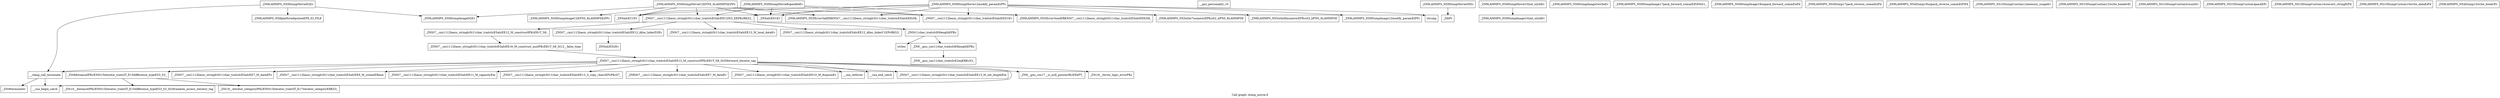 digraph "Call graph: dump_movie.ll" {
	label="Call graph: dump_movie.ll";

	Node0x55f3da5b5960 [shape=record,label="{_ZN9LAMMPS_NS9DumpMovieC2EPNS_6LAMMPSEiPPc}"];
	Node0x55f3da5b5960 -> Node0x55f3da5b6780;
	Node0x55f3da5b5960 -> Node0x55f3da5b5410;
	Node0x55f3da5b5960 -> Node0x55f3da5b6700;
	Node0x55f3da5b5960 -> Node0x55f3da5ef290;
	Node0x55f3da5b5960 -> Node0x55f3da5d42d0;
	Node0x55f3da5b5960 -> Node0x55f3da5b5c90;
	Node0x55f3da5b5960 -> Node0x55f3da5b6440;
	Node0x55f3da5c4970 [shape=record,label="{_ZN9LAMMPS_NS9DumpMovieD2Ev}"];
	Node0x55f3da5c4970 -> Node0x55f3da5c0ca0;
	Node0x55f3da5c4970 -> Node0x55f3da5ef290;
	Node0x55f3da5c4970 -> Node0x55f3da5c26d0;
	Node0x55f3da5b6780 [shape=record,label="{_ZN9LAMMPS_NS9DumpImageC2EPNS_6LAMMPSEiPPc}"];
	Node0x55f3da5b5c90 [shape=record,label="{_ZN9LAMMPS_NS5Error3allERKNSt7__cxx1112basic_stringIcSt11char_traitsIcESaIcEEEiS8_}"];
	Node0x55f3da5b5410 [shape=record,label="{_ZNSaIcEC1Ev}"];
	Node0x55f3da5b6700 [shape=record,label="{_ZNSt7__cxx1112basic_stringIcSt11char_traitsIcESaIcEEC2IS3_EEPKcRKS3_}"];
	Node0x55f3da5b6700 -> Node0x55f3da5eeee0;
	Node0x55f3da5b6700 -> Node0x55f3da5f76c0;
	Node0x55f3da5b6700 -> Node0x55f3da5752d0;
	Node0x55f3da5b6700 -> Node0x55f3da5b7dd0;
	Node0x55f3da5b6700 -> Node0x55f3da5b39e0;
	Node0x55f3da5be860 [shape=record,label="{__gxx_personality_v0}"];
	Node0x55f3da5b6440 [shape=record,label="{_ZNSt7__cxx1112basic_stringIcSt11char_traitsIcESaIcEED1Ev}"];
	Node0x55f3da5d42d0 [shape=record,label="{_ZNSaIcED1Ev}"];
	Node0x55f3da5ef290 [shape=record,label="{_ZN9LAMMPS_NS9DumpImageD2Ev}"];
	Node0x55f3da5c0ca0 [shape=record,label="{_ZN9LAMMPS_NS8platform6pcloseEP8_IO_FILE}"];
	Node0x55f3da5c26d0 [shape=record,label="{__clang_call_terminate}"];
	Node0x55f3da5c26d0 -> Node0x55f3da5c2cd0;
	Node0x55f3da5c26d0 -> Node0x55f3da5c0880;
	Node0x55f3da5c2cd0 [shape=record,label="{__cxa_begin_catch}"];
	Node0x55f3da5c0880 [shape=record,label="{_ZSt9terminatev}"];
	Node0x55f3da5c6510 [shape=record,label="{_ZN9LAMMPS_NS9DumpMovieD0Ev}"];
	Node0x55f3da5c6510 -> Node0x55f3da5c25e0;
	Node0x55f3da5c25e0 [shape=record,label="{_ZdlPv}"];
	Node0x55f3da5c8100 [shape=record,label="{_ZN9LAMMPS_NS9DumpMovie8openfileEv}"];
	Node0x55f3da5c8100 -> Node0x55f3da5b5410;
	Node0x55f3da5c8100 -> Node0x55f3da5b6700;
	Node0x55f3da5c8100 -> Node0x55f3da5d42d0;
	Node0x55f3da5c8100 -> Node0x55f3da5b6440;
	Node0x55f3da5c8100 -> Node0x55f3da5c9ac0;
	Node0x55f3da5c9ac0 [shape=record,label="{_ZN9LAMMPS_NS5Error3oneERKNSt7__cxx1112basic_stringIcSt11char_traitsIcESaIcEEEiS8_}"];
	Node0x55f3da5ca1f0 [shape=record,label="{_ZN9LAMMPS_NS9DumpMovie10init_styleEv}"];
	Node0x55f3da5ca1f0 -> Node0x55f3da5cbc80;
	Node0x55f3da5cbc80 [shape=record,label="{_ZN9LAMMPS_NS9DumpImage10init_styleEv}"];
	Node0x55f3da5cdb70 [shape=record,label="{_ZN9LAMMPS_NS9DumpMovie12modify_paramEiPPc}"];
	Node0x55f3da5cdb70 -> Node0x55f3da5ce8a0;
	Node0x55f3da5cdb70 -> Node0x55f3da5d09c0;
	Node0x55f3da5cdb70 -> Node0x55f3da5b5410;
	Node0x55f3da5cdb70 -> Node0x55f3da5b6700;
	Node0x55f3da5cdb70 -> Node0x55f3da5d42d0;
	Node0x55f3da5cdb70 -> Node0x55f3da5b6440;
	Node0x55f3da5cdb70 -> Node0x55f3da5b5c90;
	Node0x55f3da5cdb70 -> Node0x55f3da5d3320;
	Node0x55f3da5cdb70 -> Node0x55f3da5e50c0;
	Node0x55f3da5cdd40 [shape=record,label="{_ZN9__gnu_cxx17__is_null_pointerIKcEEbPT_}"];
	Node0x55f3da5c73c0 [shape=record,label="{_ZSt19__throw_logic_errorPKc}"];
	Node0x55f3da5c1370 [shape=record,label="{_ZSt8distanceIPKcENSt15iterator_traitsIT_E15difference_typeES3_S3_}"];
	Node0x55f3da5c1370 -> Node0x55f3da5c04e0;
	Node0x55f3da5c1370 -> Node0x55f3da5d86d0;
	Node0x55f3da5df8f0 [shape=record,label="{_ZNSt7__cxx1112basic_stringIcSt11char_traitsIcESaIcEE7_M_dataEPc}"];
	Node0x55f3da5e04d0 [shape=record,label="{_ZNSt7__cxx1112basic_stringIcSt11char_traitsIcESaIcEE9_M_createERmm}"];
	Node0x55f3da5d0390 [shape=record,label="{_ZNSt7__cxx1112basic_stringIcSt11char_traitsIcESaIcEE11_M_capacityEm}"];
	Node0x55f3da5e1090 [shape=record,label="{_ZNSt7__cxx1112basic_stringIcSt11char_traitsIcESaIcEE13_S_copy_charsEPcPKcS7_}"];
	Node0x55f3da5d08a0 [shape=record,label="{_ZNKSt7__cxx1112basic_stringIcSt11char_traitsIcESaIcEE7_M_dataEv}"];
	Node0x55f3da5df570 [shape=record,label="{_ZNSt7__cxx1112basic_stringIcSt11char_traitsIcESaIcEE10_M_disposeEv}"];
	Node0x55f3da5d1500 [shape=record,label="{__cxa_rethrow}"];
	Node0x55f3da5da430 [shape=record,label="{__cxa_end_catch}"];
	Node0x55f3da5ce8a0 [shape=record,label="{_ZN9LAMMPS_NS9DumpImage12modify_paramEiPPc}"];
	Node0x55f3da5d09c0 [shape=record,label="{strcmp}"];
	Node0x55f3da5e50c0 [shape=record,label="{_ZN9LAMMPS_NS5utils8inumericEPKciS2_bPNS_6LAMMPSE}"];
	Node0x55f3da5d3320 [shape=record,label="{_ZN9LAMMPS_NS5utils7numericEPKciS2_bPNS_6LAMMPSE}"];
	Node0x55f3da5d62b0 [shape=record,label="{_ZN9LAMMPS_NS9DumpImage5writeEv}"];
	Node0x55f3da5d7500 [shape=record,label="{_ZN9LAMMPS_NS9DumpImage17pack_forward_commEiPiPdiS1_}"];
	Node0x55f3da5d8be0 [shape=record,label="{_ZN9LAMMPS_NS9DumpImage19unpack_forward_commEiiPd}"];
	Node0x55f3da5da270 [shape=record,label="{_ZN9LAMMPS_NS4Dump17pack_reverse_commEiiPd}"];
	Node0x55f3da5dabe0 [shape=record,label="{_ZN9LAMMPS_NS4Dump19unpack_reverse_commEiPiPd}"];
	Node0x55f3da5dc4c0 [shape=record,label="{_ZN9LAMMPS_NS10DumpCustom12memory_usageEv}"];
	Node0x55f3da5da4b0 [shape=record,label="{_ZN9LAMMPS_NS10DumpCustom12write_headerEl}"];
	Node0x55f3da5de780 [shape=record,label="{_ZN9LAMMPS_NS10DumpCustom5countEv}"];
	Node0x55f3da5c5230 [shape=record,label="{_ZN9LAMMPS_NS10DumpCustom4packEPi}"];
	Node0x55f3da5e1bd0 [shape=record,label="{_ZN9LAMMPS_NS10DumpCustom14convert_stringEiPd}"];
	Node0x55f3da5e26a0 [shape=record,label="{_ZN9LAMMPS_NS10DumpCustom10write_dataEiPd}"];
	Node0x55f3da5e44f0 [shape=record,label="{_ZN9LAMMPS_NS4Dump12write_footerEv}"];
	Node0x55f3da5eeee0 [shape=record,label="{_ZNSt7__cxx1112basic_stringIcSt11char_traitsIcESaIcEE13_M_local_dataEv}"];
	Node0x55f3da5f76c0 [shape=record,label="{_ZNSt7__cxx1112basic_stringIcSt11char_traitsIcESaIcEE12_Alloc_hiderC1EPcRKS3_}"];
	Node0x55f3da5b7dd0 [shape=record,label="{_ZNSt7__cxx1112basic_stringIcSt11char_traitsIcESaIcEE12_M_constructIPKcEEvT_S8_}"];
	Node0x55f3da5b7dd0 -> Node0x55f3da5e5d50;
	Node0x55f3da5752d0 [shape=record,label="{_ZNSt11char_traitsIcE6lengthEPKc}"];
	Node0x55f3da5752d0 -> Node0x55f3da5e6b30;
	Node0x55f3da5752d0 -> Node0x55f3da5ba080;
	Node0x55f3da5b39e0 [shape=record,label="{_ZNSt7__cxx1112basic_stringIcSt11char_traitsIcESaIcEE12_Alloc_hiderD2Ev}"];
	Node0x55f3da5b39e0 -> Node0x55f3da5d6820;
	Node0x55f3da5e5d50 [shape=record,label="{_ZNSt7__cxx1112basic_stringIcSt11char_traitsIcESaIcEE16_M_construct_auxIPKcEEvT_S8_St12__false_type}"];
	Node0x55f3da5e5d50 -> Node0x55f3da5b3870;
	Node0x55f3da5b3870 [shape=record,label="{_ZNSt7__cxx1112basic_stringIcSt11char_traitsIcESaIcEE12_M_constructIPKcEEvT_S8_St20forward_iterator_tag}"];
	Node0x55f3da5b3870 -> Node0x55f3da5cdd40;
	Node0x55f3da5b3870 -> Node0x55f3da5c73c0;
	Node0x55f3da5b3870 -> Node0x55f3da5c1370;
	Node0x55f3da5b3870 -> Node0x55f3da5e04d0;
	Node0x55f3da5b3870 -> Node0x55f3da5df8f0;
	Node0x55f3da5b3870 -> Node0x55f3da5d0390;
	Node0x55f3da5b3870 -> Node0x55f3da5d08a0;
	Node0x55f3da5b3870 -> Node0x55f3da5e1090;
	Node0x55f3da5b3870 -> Node0x55f3da5c2cd0;
	Node0x55f3da5b3870 -> Node0x55f3da5df570;
	Node0x55f3da5b3870 -> Node0x55f3da5d1500;
	Node0x55f3da5b3870 -> Node0x55f3da5da430;
	Node0x55f3da5b3870 -> Node0x55f3da5edf80;
	Node0x55f3da5b3870 -> Node0x55f3da5c26d0;
	Node0x55f3da5edf80 [shape=record,label="{_ZNSt7__cxx1112basic_stringIcSt11char_traitsIcESaIcEE13_M_set_lengthEm}"];
	Node0x55f3da5d86d0 [shape=record,label="{_ZSt10__distanceIPKcENSt15iterator_traitsIT_E15difference_typeES3_S3_St26random_access_iterator_tag}"];
	Node0x55f3da5c04e0 [shape=record,label="{_ZSt19__iterator_categoryIPKcENSt15iterator_traitsIT_E17iterator_categoryERKS3_}"];
	Node0x55f3da5e6b30 [shape=record,label="{_ZN9__gnu_cxx11char_traitsIcE6lengthEPKc}"];
	Node0x55f3da5e6b30 -> Node0x55f3da5e5380;
	Node0x55f3da5ba080 [shape=record,label="{strlen}"];
	Node0x55f3da5e5380 [shape=record,label="{_ZN9__gnu_cxx11char_traitsIcE2eqERKcS3_}"];
	Node0x55f3da5d6820 [shape=record,label="{_ZNSaIcED2Ev}"];
}
